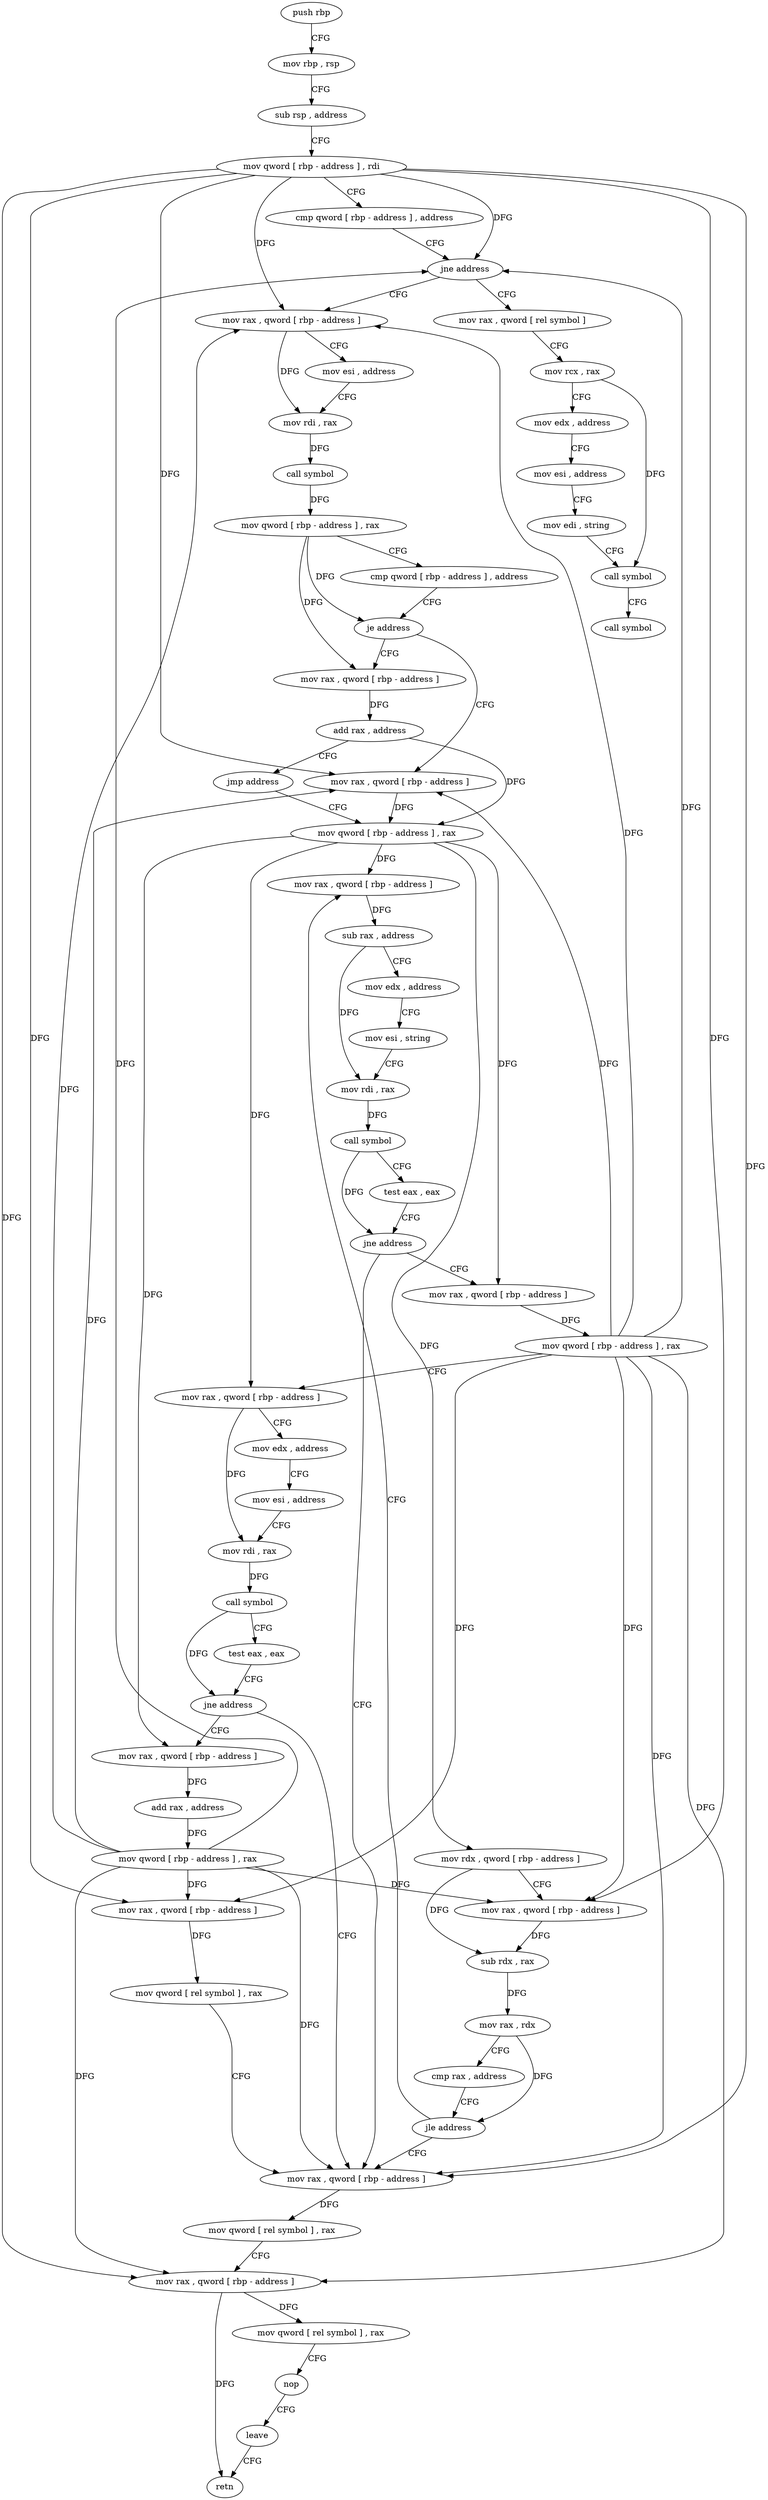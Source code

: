digraph "func" {
"4357684" [label = "push rbp" ]
"4357685" [label = "mov rbp , rsp" ]
"4357688" [label = "sub rsp , address" ]
"4357692" [label = "mov qword [ rbp - address ] , rdi" ]
"4357696" [label = "cmp qword [ rbp - address ] , address" ]
"4357701" [label = "jne address" ]
"4357738" [label = "mov rax , qword [ rbp - address ]" ]
"4357703" [label = "mov rax , qword [ rel symbol ]" ]
"4357742" [label = "mov esi , address" ]
"4357747" [label = "mov rdi , rax" ]
"4357750" [label = "call symbol" ]
"4357755" [label = "mov qword [ rbp - address ] , rax" ]
"4357759" [label = "cmp qword [ rbp - address ] , address" ]
"4357764" [label = "je address" ]
"4357776" [label = "mov rax , qword [ rbp - address ]" ]
"4357766" [label = "mov rax , qword [ rbp - address ]" ]
"4357710" [label = "mov rcx , rax" ]
"4357713" [label = "mov edx , address" ]
"4357718" [label = "mov esi , address" ]
"4357723" [label = "mov edi , string" ]
"4357728" [label = "call symbol" ]
"4357733" [label = "call symbol" ]
"4357780" [label = "mov qword [ rbp - address ] , rax" ]
"4357770" [label = "add rax , address" ]
"4357774" [label = "jmp address" ]
"4357891" [label = "mov rax , qword [ rbp - address ]" ]
"4357895" [label = "mov qword [ rel symbol ] , rax" ]
"4357902" [label = "mov rax , qword [ rbp - address ]" ]
"4357906" [label = "mov qword [ rel symbol ] , rax" ]
"4357913" [label = "nop" ]
"4357914" [label = "leave" ]
"4357915" [label = "retn" ]
"4357804" [label = "mov rax , qword [ rbp - address ]" ]
"4357808" [label = "sub rax , address" ]
"4357812" [label = "mov edx , address" ]
"4357817" [label = "mov esi , string" ]
"4357822" [label = "mov rdi , rax" ]
"4357825" [label = "call symbol" ]
"4357830" [label = "test eax , eax" ]
"4357832" [label = "jne address" ]
"4357834" [label = "mov rax , qword [ rbp - address ]" ]
"4357784" [label = "mov rdx , qword [ rbp - address ]" ]
"4357788" [label = "mov rax , qword [ rbp - address ]" ]
"4357792" [label = "sub rdx , rax" ]
"4357795" [label = "mov rax , rdx" ]
"4357798" [label = "cmp rax , address" ]
"4357802" [label = "jle address" ]
"4357838" [label = "mov qword [ rbp - address ] , rax" ]
"4357842" [label = "mov rax , qword [ rbp - address ]" ]
"4357846" [label = "mov edx , address" ]
"4357851" [label = "mov esi , address" ]
"4357856" [label = "mov rdi , rax" ]
"4357859" [label = "call symbol" ]
"4357864" [label = "test eax , eax" ]
"4357866" [label = "jne address" ]
"4357868" [label = "mov rax , qword [ rbp - address ]" ]
"4357872" [label = "add rax , address" ]
"4357876" [label = "mov qword [ rbp - address ] , rax" ]
"4357880" [label = "mov rax , qword [ rbp - address ]" ]
"4357884" [label = "mov qword [ rel symbol ] , rax" ]
"4357684" -> "4357685" [ label = "CFG" ]
"4357685" -> "4357688" [ label = "CFG" ]
"4357688" -> "4357692" [ label = "CFG" ]
"4357692" -> "4357696" [ label = "CFG" ]
"4357692" -> "4357701" [ label = "DFG" ]
"4357692" -> "4357738" [ label = "DFG" ]
"4357692" -> "4357776" [ label = "DFG" ]
"4357692" -> "4357788" [ label = "DFG" ]
"4357692" -> "4357891" [ label = "DFG" ]
"4357692" -> "4357902" [ label = "DFG" ]
"4357692" -> "4357880" [ label = "DFG" ]
"4357696" -> "4357701" [ label = "CFG" ]
"4357701" -> "4357738" [ label = "CFG" ]
"4357701" -> "4357703" [ label = "CFG" ]
"4357738" -> "4357742" [ label = "CFG" ]
"4357738" -> "4357747" [ label = "DFG" ]
"4357703" -> "4357710" [ label = "CFG" ]
"4357742" -> "4357747" [ label = "CFG" ]
"4357747" -> "4357750" [ label = "DFG" ]
"4357750" -> "4357755" [ label = "DFG" ]
"4357755" -> "4357759" [ label = "CFG" ]
"4357755" -> "4357764" [ label = "DFG" ]
"4357755" -> "4357766" [ label = "DFG" ]
"4357759" -> "4357764" [ label = "CFG" ]
"4357764" -> "4357776" [ label = "CFG" ]
"4357764" -> "4357766" [ label = "CFG" ]
"4357776" -> "4357780" [ label = "DFG" ]
"4357766" -> "4357770" [ label = "DFG" ]
"4357710" -> "4357713" [ label = "CFG" ]
"4357710" -> "4357728" [ label = "DFG" ]
"4357713" -> "4357718" [ label = "CFG" ]
"4357718" -> "4357723" [ label = "CFG" ]
"4357723" -> "4357728" [ label = "CFG" ]
"4357728" -> "4357733" [ label = "CFG" ]
"4357780" -> "4357784" [ label = "DFG" ]
"4357780" -> "4357804" [ label = "DFG" ]
"4357780" -> "4357834" [ label = "DFG" ]
"4357780" -> "4357842" [ label = "DFG" ]
"4357780" -> "4357868" [ label = "DFG" ]
"4357770" -> "4357774" [ label = "CFG" ]
"4357770" -> "4357780" [ label = "DFG" ]
"4357774" -> "4357780" [ label = "CFG" ]
"4357891" -> "4357895" [ label = "DFG" ]
"4357895" -> "4357902" [ label = "CFG" ]
"4357902" -> "4357906" [ label = "DFG" ]
"4357902" -> "4357915" [ label = "DFG" ]
"4357906" -> "4357913" [ label = "CFG" ]
"4357913" -> "4357914" [ label = "CFG" ]
"4357914" -> "4357915" [ label = "CFG" ]
"4357804" -> "4357808" [ label = "DFG" ]
"4357808" -> "4357812" [ label = "CFG" ]
"4357808" -> "4357822" [ label = "DFG" ]
"4357812" -> "4357817" [ label = "CFG" ]
"4357817" -> "4357822" [ label = "CFG" ]
"4357822" -> "4357825" [ label = "DFG" ]
"4357825" -> "4357830" [ label = "CFG" ]
"4357825" -> "4357832" [ label = "DFG" ]
"4357830" -> "4357832" [ label = "CFG" ]
"4357832" -> "4357891" [ label = "CFG" ]
"4357832" -> "4357834" [ label = "CFG" ]
"4357834" -> "4357838" [ label = "DFG" ]
"4357784" -> "4357788" [ label = "CFG" ]
"4357784" -> "4357792" [ label = "DFG" ]
"4357788" -> "4357792" [ label = "DFG" ]
"4357792" -> "4357795" [ label = "DFG" ]
"4357795" -> "4357798" [ label = "CFG" ]
"4357795" -> "4357802" [ label = "DFG" ]
"4357798" -> "4357802" [ label = "CFG" ]
"4357802" -> "4357891" [ label = "CFG" ]
"4357802" -> "4357804" [ label = "CFG" ]
"4357838" -> "4357842" [ label = "CFG" ]
"4357838" -> "4357701" [ label = "DFG" ]
"4357838" -> "4357738" [ label = "DFG" ]
"4357838" -> "4357776" [ label = "DFG" ]
"4357838" -> "4357788" [ label = "DFG" ]
"4357838" -> "4357891" [ label = "DFG" ]
"4357838" -> "4357902" [ label = "DFG" ]
"4357838" -> "4357880" [ label = "DFG" ]
"4357842" -> "4357846" [ label = "CFG" ]
"4357842" -> "4357856" [ label = "DFG" ]
"4357846" -> "4357851" [ label = "CFG" ]
"4357851" -> "4357856" [ label = "CFG" ]
"4357856" -> "4357859" [ label = "DFG" ]
"4357859" -> "4357864" [ label = "CFG" ]
"4357859" -> "4357866" [ label = "DFG" ]
"4357864" -> "4357866" [ label = "CFG" ]
"4357866" -> "4357891" [ label = "CFG" ]
"4357866" -> "4357868" [ label = "CFG" ]
"4357868" -> "4357872" [ label = "DFG" ]
"4357872" -> "4357876" [ label = "DFG" ]
"4357876" -> "4357880" [ label = "DFG" ]
"4357876" -> "4357701" [ label = "DFG" ]
"4357876" -> "4357738" [ label = "DFG" ]
"4357876" -> "4357776" [ label = "DFG" ]
"4357876" -> "4357788" [ label = "DFG" ]
"4357876" -> "4357891" [ label = "DFG" ]
"4357876" -> "4357902" [ label = "DFG" ]
"4357880" -> "4357884" [ label = "DFG" ]
"4357884" -> "4357891" [ label = "CFG" ]
}
